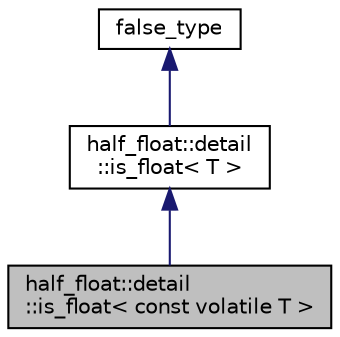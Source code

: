 digraph "half_float::detail::is_float&lt; const volatile T &gt;"
{
  edge [fontname="Helvetica",fontsize="10",labelfontname="Helvetica",labelfontsize="10"];
  node [fontname="Helvetica",fontsize="10",shape=record];
  Node1 [label="half_float::detail\l::is_float\< const volatile T \>",height=0.2,width=0.4,color="black", fillcolor="grey75", style="filled", fontcolor="black"];
  Node2 -> Node1 [dir="back",color="midnightblue",fontsize="10",style="solid",fontname="Helvetica"];
  Node2 [label="half_float::detail\l::is_float\< T \>",height=0.2,width=0.4,color="black", fillcolor="white", style="filled",URL="$structhalf__float_1_1detail_1_1is__float.html"];
  Node3 -> Node2 [dir="back",color="midnightblue",fontsize="10",style="solid",fontname="Helvetica"];
  Node3 [label="false_type",height=0.2,width=0.4,color="black", fillcolor="white", style="filled",URL="$structhalf__float_1_1detail_1_1bool__type.html",tooltip="Helper for tag dispatching. "];
}
